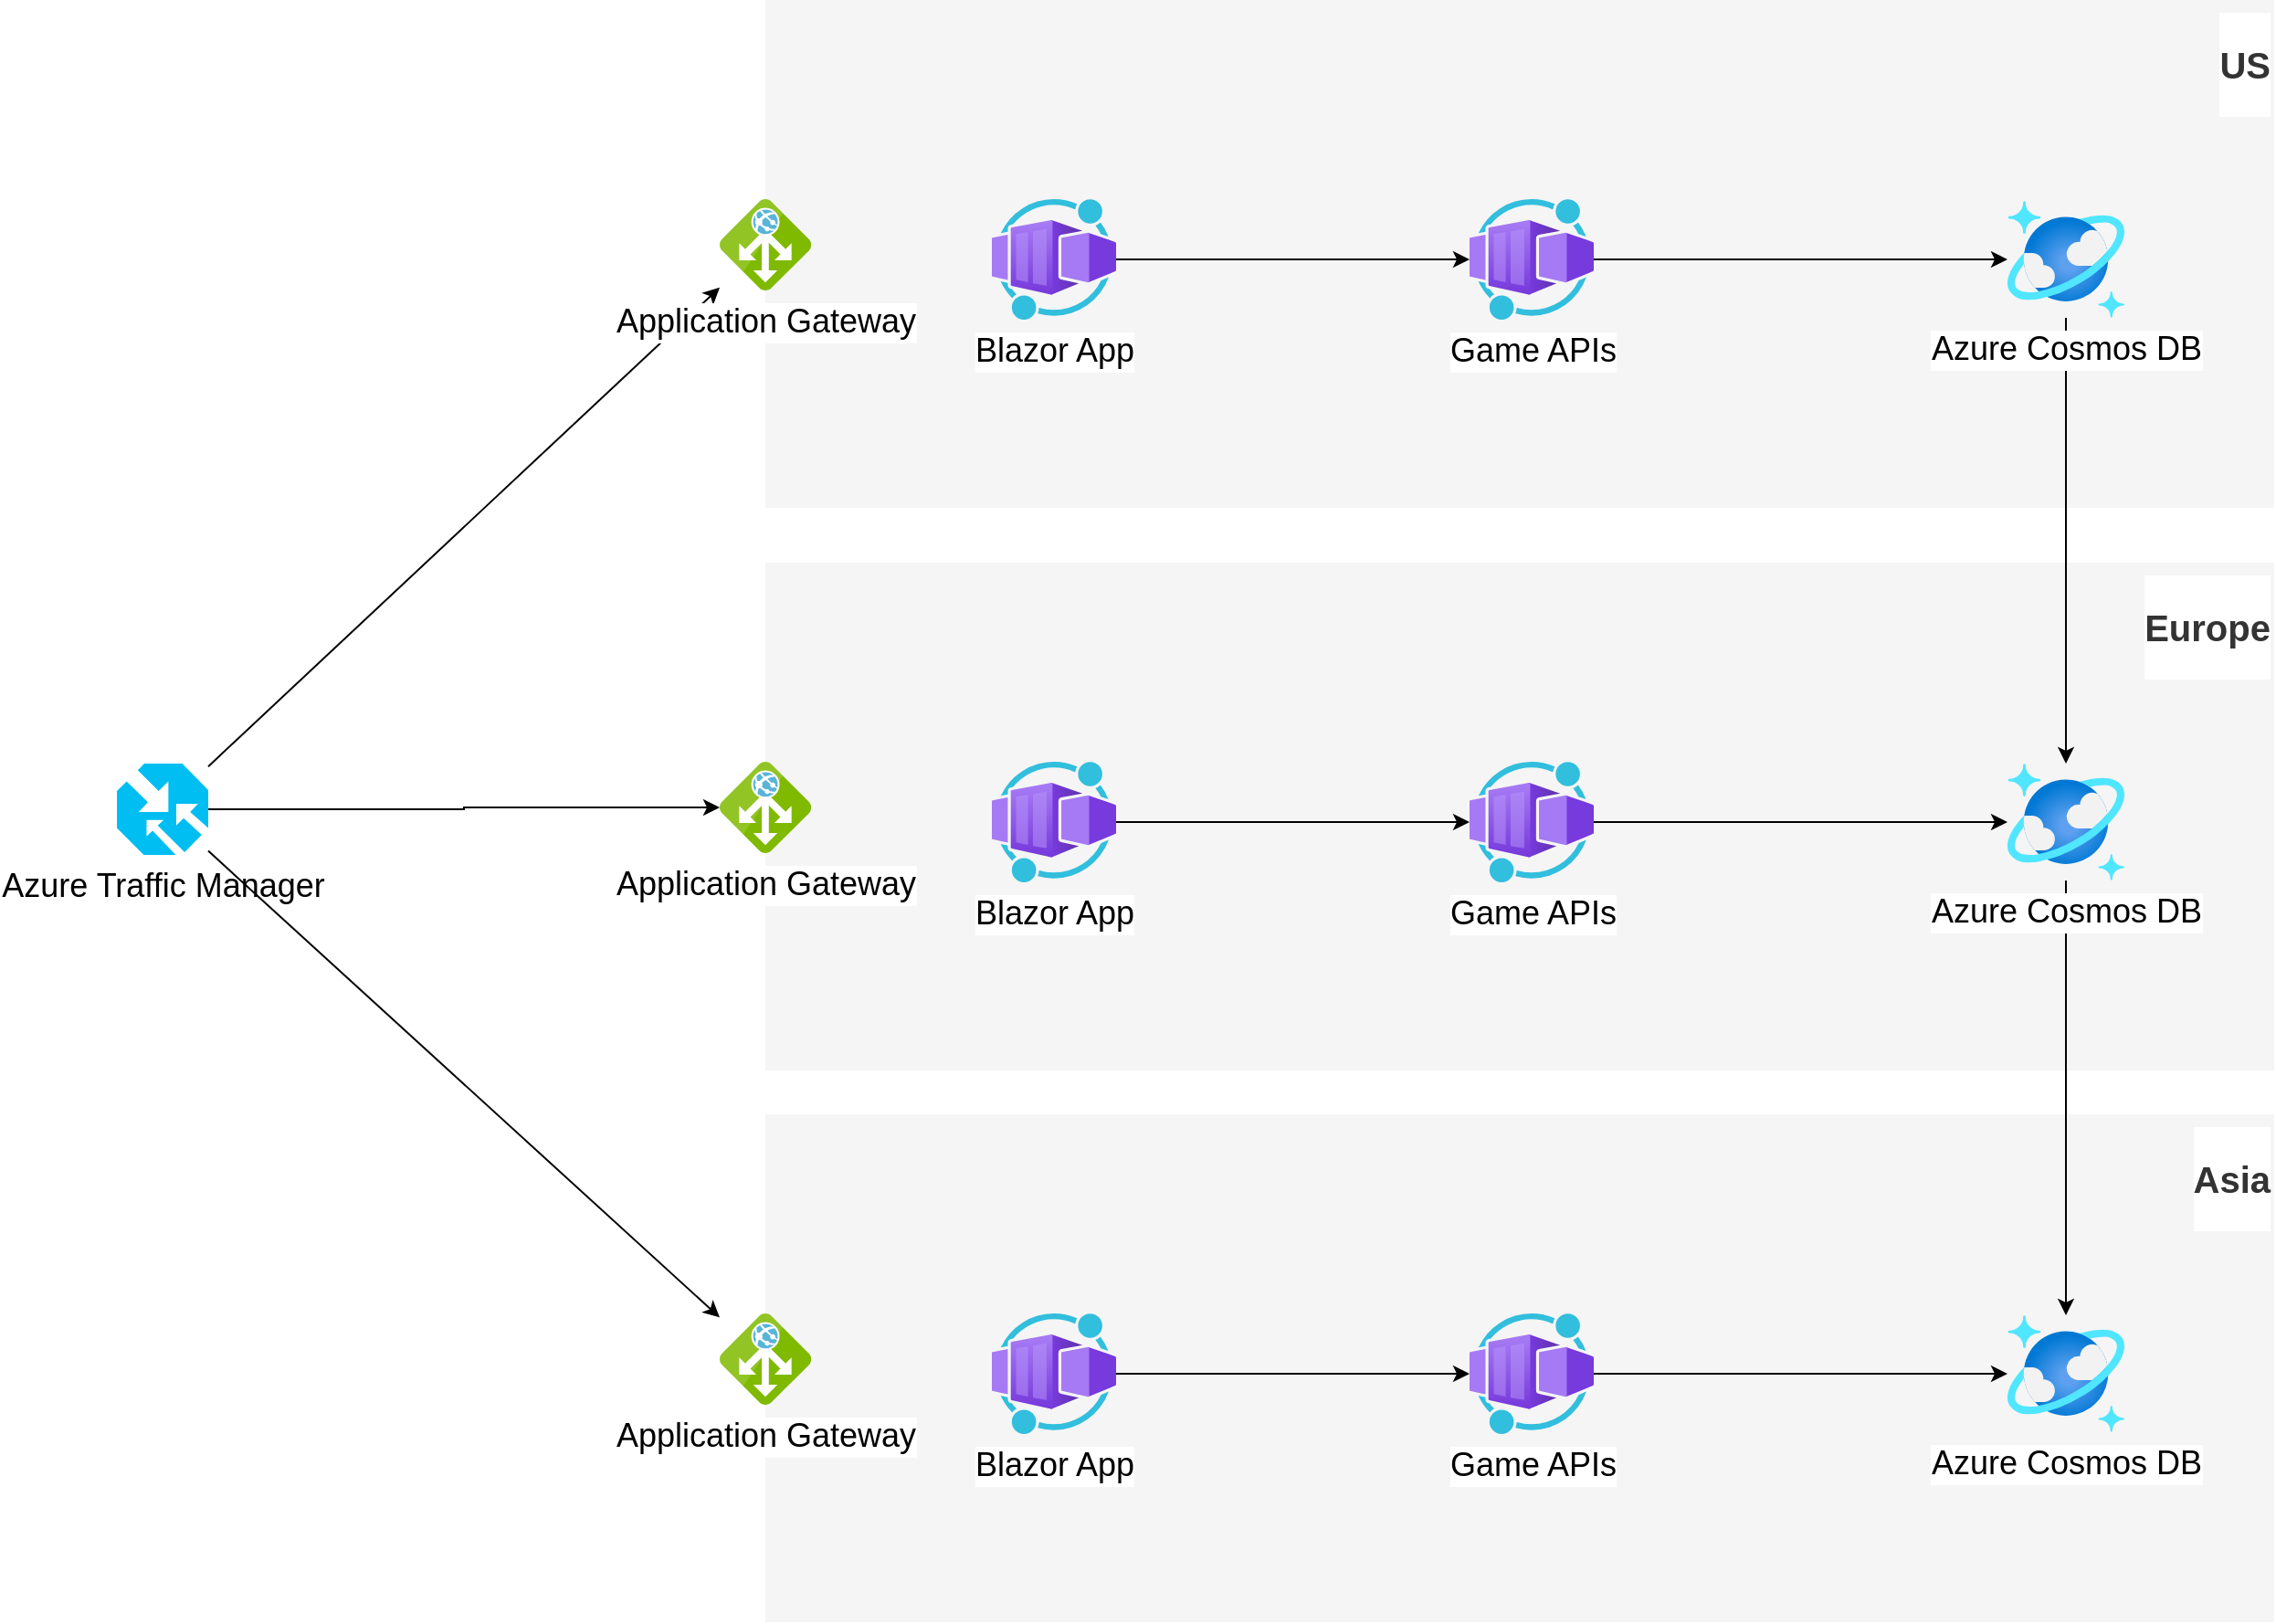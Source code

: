 <mxfile version="24.4.0" type="device">
  <diagram id="WI9T0HZ2pTsCkuznbFz-" name="Page-1">
    <mxGraphModel dx="2954" dy="1196" grid="0" gridSize="10" guides="0" tooltips="1" connect="1" arrows="1" fold="1" page="0" pageScale="1" pageWidth="1169" pageHeight="827" math="0" shadow="0">
      <root>
        <mxCell id="0" />
        <mxCell id="1" parent="0" />
        <mxCell id="fMNI7yXQjTh-fkq0sLP2-28" value="&lt;h2 style=&quot;font-size: 20px;&quot;&gt;Asia&lt;/h2&gt;" style="rounded=0;whiteSpace=wrap;html=1;labelBackgroundColor=#ffffff;fillColor=#f5f5f5;strokeColor=none;fontColor=#333333;align=right;verticalAlign=top;fontSize=20;" parent="1" vertex="1">
          <mxGeometry x="735" y="620" width="826" height="278" as="geometry" />
        </mxCell>
        <mxCell id="fMNI7yXQjTh-fkq0sLP2-42" style="rounded=0;orthogonalLoop=1;jettySize=auto;html=1;" parent="1" source="fMNI7yXQjTh-fkq0sLP2-3" target="fMNI7yXQjTh-fkq0sLP2-41" edge="1">
          <mxGeometry relative="1" as="geometry" />
        </mxCell>
        <mxCell id="fMNI7yXQjTh-fkq0sLP2-43" style="edgeStyle=orthogonalEdgeStyle;rounded=0;orthogonalLoop=1;jettySize=auto;html=1;" parent="1" source="fMNI7yXQjTh-fkq0sLP2-3" target="fMNI7yXQjTh-fkq0sLP2-27" edge="1">
          <mxGeometry relative="1" as="geometry" />
        </mxCell>
        <mxCell id="fMNI7yXQjTh-fkq0sLP2-44" style="rounded=0;orthogonalLoop=1;jettySize=auto;html=1;" parent="1" source="fMNI7yXQjTh-fkq0sLP2-3" target="fMNI7yXQjTh-fkq0sLP2-34" edge="1">
          <mxGeometry relative="1" as="geometry" />
        </mxCell>
        <mxCell id="fMNI7yXQjTh-fkq0sLP2-3" value="Azure Traffic Manager" style="verticalLabelPosition=bottom;html=1;verticalAlign=top;align=center;strokeColor=none;fillColor=#00BEF2;shape=mxgraph.azure.traffic_manager;pointerEvents=1;fontSize=18;" parent="1" vertex="1">
          <mxGeometry x="380" y="428" width="50" height="50" as="geometry" />
        </mxCell>
        <mxCell id="fMNI7yXQjTh-fkq0sLP2-21" value="&lt;h2 style=&quot;font-size: 20px;&quot;&gt;Europe&lt;/h2&gt;" style="rounded=0;whiteSpace=wrap;html=1;labelBackgroundColor=#ffffff;fillColor=#f5f5f5;strokeColor=none;fontColor=#333333;align=right;verticalAlign=top;fontSize=20;" parent="1" vertex="1">
          <mxGeometry x="735" y="318" width="826" height="278" as="geometry" />
        </mxCell>
        <mxCell id="fMNI7yXQjTh-fkq0sLP2-46" style="edgeStyle=orthogonalEdgeStyle;rounded=0;orthogonalLoop=1;jettySize=auto;html=1;" parent="1" source="fMNI7yXQjTh-fkq0sLP2-22" target="fMNI7yXQjTh-fkq0sLP2-29" edge="1">
          <mxGeometry relative="1" as="geometry" />
        </mxCell>
        <mxCell id="fMNI7yXQjTh-fkq0sLP2-22" value="Azure Cosmos DB" style="image;aspect=fixed;html=1;points=[];align=center;fontSize=18;image=img/lib/azure2/databases/Azure_Cosmos_DB.svg;" parent="1" vertex="1">
          <mxGeometry x="1415" y="428" width="64" height="64" as="geometry" />
        </mxCell>
        <mxCell id="fMNI7yXQjTh-fkq0sLP2-23" style="edgeStyle=orthogonalEdgeStyle;rounded=0;orthogonalLoop=1;jettySize=auto;html=1;" parent="1" source="fMNI7yXQjTh-fkq0sLP2-24" target="fMNI7yXQjTh-fkq0sLP2-26" edge="1">
          <mxGeometry relative="1" as="geometry" />
        </mxCell>
        <mxCell id="fMNI7yXQjTh-fkq0sLP2-24" value="Blazor App" style="image;aspect=fixed;html=1;points=[];align=center;fontSize=18;image=img/lib/azure2/other/Worker_Container_App.svg;" parent="1" vertex="1">
          <mxGeometry x="859" y="427" width="68" height="66" as="geometry" />
        </mxCell>
        <mxCell id="fMNI7yXQjTh-fkq0sLP2-25" style="edgeStyle=orthogonalEdgeStyle;rounded=0;orthogonalLoop=1;jettySize=auto;html=1;" parent="1" source="fMNI7yXQjTh-fkq0sLP2-26" target="fMNI7yXQjTh-fkq0sLP2-22" edge="1">
          <mxGeometry relative="1" as="geometry" />
        </mxCell>
        <mxCell id="fMNI7yXQjTh-fkq0sLP2-26" value="Game APIs" style="image;aspect=fixed;html=1;points=[];align=center;fontSize=18;image=img/lib/azure2/other/Worker_Container_App.svg;" parent="1" vertex="1">
          <mxGeometry x="1120.5" y="427" width="68" height="66" as="geometry" />
        </mxCell>
        <mxCell id="fMNI7yXQjTh-fkq0sLP2-27" value="Application Gateway" style="image;sketch=0;aspect=fixed;html=1;points=[];align=center;fontSize=18;image=img/lib/mscae/Application_Gateway.svg;" parent="1" vertex="1">
          <mxGeometry x="710" y="427" width="50" height="50" as="geometry" />
        </mxCell>
        <mxCell id="fMNI7yXQjTh-fkq0sLP2-29" value="Azure Cosmos DB" style="image;aspect=fixed;html=1;points=[];align=center;fontSize=18;image=img/lib/azure2/databases/Azure_Cosmos_DB.svg;" parent="1" vertex="1">
          <mxGeometry x="1415" y="730" width="64" height="64" as="geometry" />
        </mxCell>
        <mxCell id="fMNI7yXQjTh-fkq0sLP2-30" style="edgeStyle=orthogonalEdgeStyle;rounded=0;orthogonalLoop=1;jettySize=auto;html=1;" parent="1" source="fMNI7yXQjTh-fkq0sLP2-31" target="fMNI7yXQjTh-fkq0sLP2-33" edge="1">
          <mxGeometry relative="1" as="geometry" />
        </mxCell>
        <mxCell id="fMNI7yXQjTh-fkq0sLP2-31" value="Blazor App" style="image;aspect=fixed;html=1;points=[];align=center;fontSize=18;image=img/lib/azure2/other/Worker_Container_App.svg;" parent="1" vertex="1">
          <mxGeometry x="859" y="729" width="68" height="66" as="geometry" />
        </mxCell>
        <mxCell id="fMNI7yXQjTh-fkq0sLP2-32" style="edgeStyle=orthogonalEdgeStyle;rounded=0;orthogonalLoop=1;jettySize=auto;html=1;" parent="1" source="fMNI7yXQjTh-fkq0sLP2-33" target="fMNI7yXQjTh-fkq0sLP2-29" edge="1">
          <mxGeometry relative="1" as="geometry" />
        </mxCell>
        <mxCell id="fMNI7yXQjTh-fkq0sLP2-33" value="Game APIs" style="image;aspect=fixed;html=1;points=[];align=center;fontSize=18;image=img/lib/azure2/other/Worker_Container_App.svg;" parent="1" vertex="1">
          <mxGeometry x="1120.5" y="729" width="68" height="66" as="geometry" />
        </mxCell>
        <mxCell id="fMNI7yXQjTh-fkq0sLP2-34" value="Application Gateway" style="image;sketch=0;aspect=fixed;html=1;points=[];align=center;fontSize=18;image=img/lib/mscae/Application_Gateway.svg;" parent="1" vertex="1">
          <mxGeometry x="710" y="729" width="50" height="50" as="geometry" />
        </mxCell>
        <mxCell id="fMNI7yXQjTh-fkq0sLP2-35" value="&lt;h2 style=&quot;font-size: 20px;&quot;&gt;US&lt;/h2&gt;" style="rounded=0;whiteSpace=wrap;html=1;labelBackgroundColor=#ffffff;fillColor=#f5f5f5;strokeColor=none;fontColor=#333333;align=right;verticalAlign=top;fontSize=20;" parent="1" vertex="1">
          <mxGeometry x="735" y="10" width="826" height="278" as="geometry" />
        </mxCell>
        <mxCell id="fMNI7yXQjTh-fkq0sLP2-45" style="edgeStyle=orthogonalEdgeStyle;rounded=0;orthogonalLoop=1;jettySize=auto;html=1;" parent="1" source="fMNI7yXQjTh-fkq0sLP2-36" target="fMNI7yXQjTh-fkq0sLP2-22" edge="1">
          <mxGeometry relative="1" as="geometry" />
        </mxCell>
        <mxCell id="fMNI7yXQjTh-fkq0sLP2-36" value="Azure Cosmos DB" style="image;aspect=fixed;html=1;points=[];align=center;fontSize=18;image=img/lib/azure2/databases/Azure_Cosmos_DB.svg;" parent="1" vertex="1">
          <mxGeometry x="1415" y="120" width="64" height="64" as="geometry" />
        </mxCell>
        <mxCell id="fMNI7yXQjTh-fkq0sLP2-37" style="edgeStyle=orthogonalEdgeStyle;rounded=0;orthogonalLoop=1;jettySize=auto;html=1;" parent="1" source="fMNI7yXQjTh-fkq0sLP2-38" target="fMNI7yXQjTh-fkq0sLP2-40" edge="1">
          <mxGeometry relative="1" as="geometry" />
        </mxCell>
        <mxCell id="fMNI7yXQjTh-fkq0sLP2-38" value="Blazor App" style="image;aspect=fixed;html=1;points=[];align=center;fontSize=18;image=img/lib/azure2/other/Worker_Container_App.svg;" parent="1" vertex="1">
          <mxGeometry x="859" y="119" width="68" height="66" as="geometry" />
        </mxCell>
        <mxCell id="fMNI7yXQjTh-fkq0sLP2-39" style="edgeStyle=orthogonalEdgeStyle;rounded=0;orthogonalLoop=1;jettySize=auto;html=1;" parent="1" source="fMNI7yXQjTh-fkq0sLP2-40" target="fMNI7yXQjTh-fkq0sLP2-36" edge="1">
          <mxGeometry relative="1" as="geometry" />
        </mxCell>
        <mxCell id="fMNI7yXQjTh-fkq0sLP2-40" value="Game APIs" style="image;aspect=fixed;html=1;points=[];align=center;fontSize=18;image=img/lib/azure2/other/Worker_Container_App.svg;" parent="1" vertex="1">
          <mxGeometry x="1120.5" y="119" width="68" height="66" as="geometry" />
        </mxCell>
        <mxCell id="fMNI7yXQjTh-fkq0sLP2-41" value="Application Gateway" style="image;sketch=0;aspect=fixed;html=1;points=[];align=center;fontSize=18;image=img/lib/mscae/Application_Gateway.svg;" parent="1" vertex="1">
          <mxGeometry x="710" y="119" width="50" height="50" as="geometry" />
        </mxCell>
      </root>
    </mxGraphModel>
  </diagram>
</mxfile>
